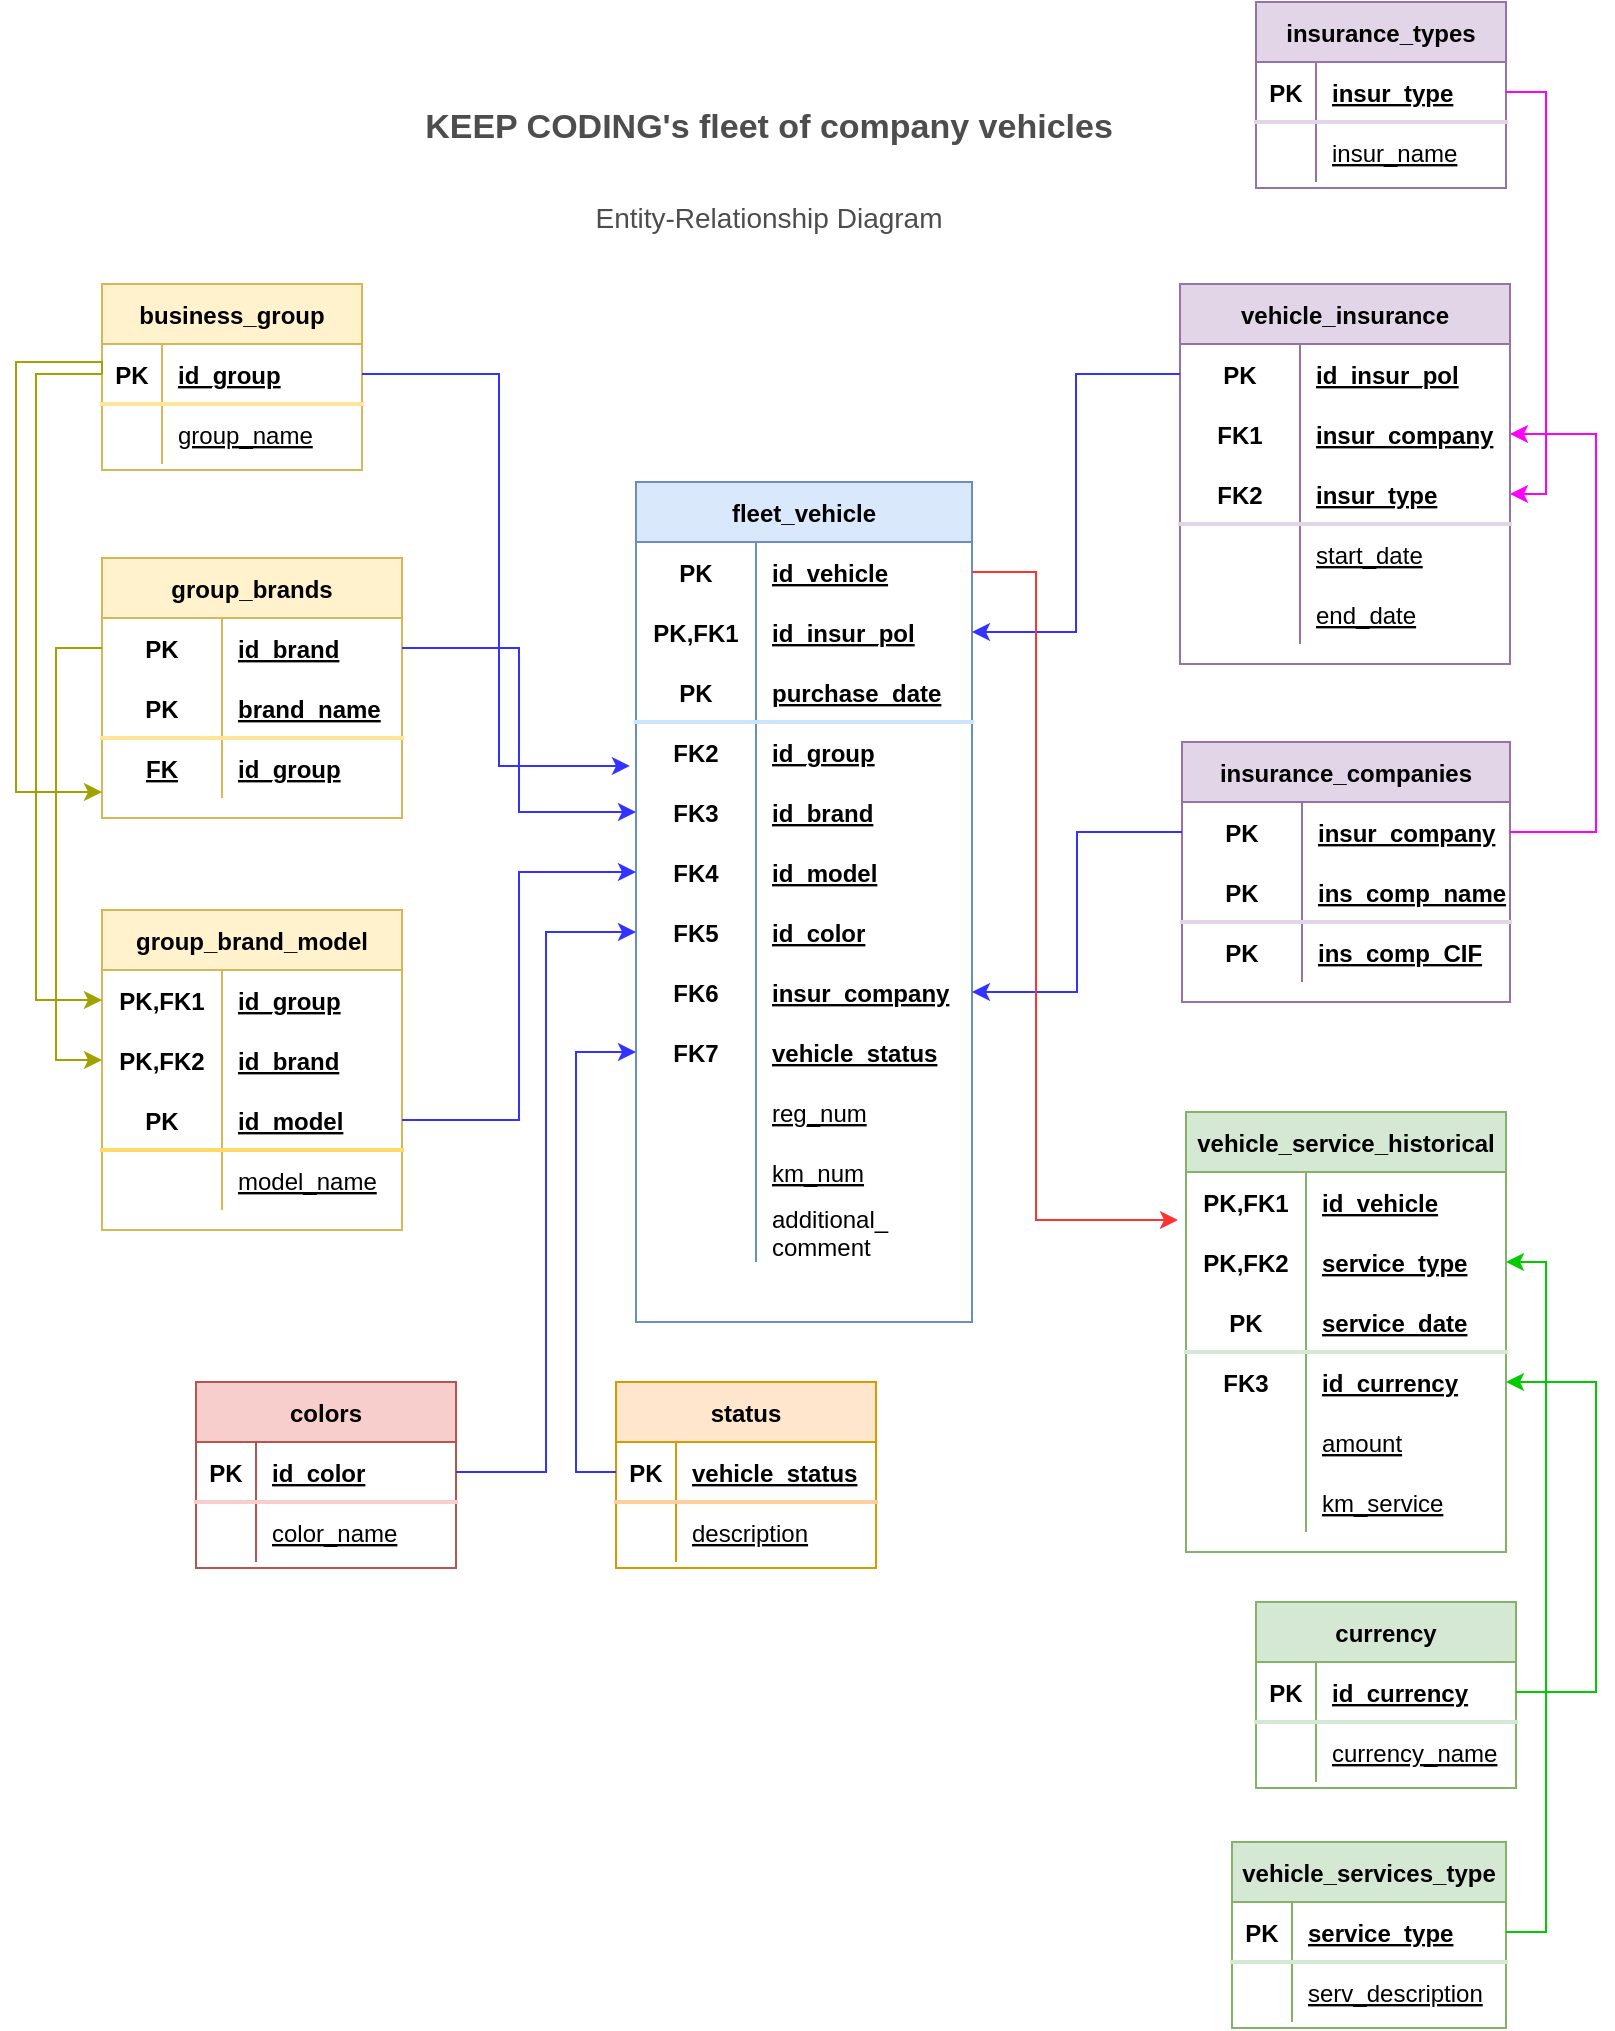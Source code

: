<mxfile version="20.6.0" type="device"><diagram id="jaSYuiloTsvX1TsUEjea" name="Página-1"><mxGraphModel dx="1896" dy="929" grid="0" gridSize="10" guides="1" tooltips="1" connect="1" arrows="1" fold="1" page="1" pageScale="1" pageWidth="827" pageHeight="1169" math="0" shadow="0"><root><mxCell id="0"/><mxCell id="1" parent="0"/><mxCell id="FG4Ivmn_WMqizh6lYY7L-39" value="fleet_vehicle" style="shape=table;startSize=30;container=1;collapsible=1;childLayout=tableLayout;fixedRows=1;rowLines=0;fontStyle=1;align=center;resizeLast=1;rounded=0;fillColor=#dae8fc;strokeColor=#6c8ebf;" vertex="1" parent="1"><mxGeometry x="320" y="270" width="168" height="420" as="geometry"><mxRectangle x="330" y="190" width="70" height="30" as="alternateBounds"/></mxGeometry></mxCell><mxCell id="FG4Ivmn_WMqizh6lYY7L-40" value="" style="shape=tableRow;horizontal=0;startSize=0;swimlaneHead=0;swimlaneBody=0;fillColor=none;collapsible=0;dropTarget=0;points=[[0,0.5],[1,0.5]];portConstraint=eastwest;top=0;left=0;right=0;bottom=0;rounded=0;" vertex="1" parent="FG4Ivmn_WMqizh6lYY7L-39"><mxGeometry y="30" width="168" height="30" as="geometry"/></mxCell><mxCell id="FG4Ivmn_WMqizh6lYY7L-41" value="PK" style="shape=partialRectangle;connectable=0;fillColor=none;top=0;left=0;bottom=0;right=0;fontStyle=1;overflow=hidden;rounded=0;" vertex="1" parent="FG4Ivmn_WMqizh6lYY7L-40"><mxGeometry width="60" height="30" as="geometry"><mxRectangle width="60" height="30" as="alternateBounds"/></mxGeometry></mxCell><mxCell id="FG4Ivmn_WMqizh6lYY7L-42" value="id_vehicle" style="shape=partialRectangle;connectable=0;fillColor=none;top=0;left=0;bottom=0;right=0;align=left;spacingLeft=6;fontStyle=5;overflow=hidden;rounded=0;" vertex="1" parent="FG4Ivmn_WMqizh6lYY7L-40"><mxGeometry x="60" width="108" height="30" as="geometry"><mxRectangle width="108" height="30" as="alternateBounds"/></mxGeometry></mxCell><mxCell id="FG4Ivmn_WMqizh6lYY7L-58" value="" style="shape=tableRow;horizontal=0;startSize=0;swimlaneHead=0;swimlaneBody=0;fillColor=none;collapsible=0;dropTarget=0;points=[[0,0.5],[1,0.5]];portConstraint=eastwest;top=0;left=0;right=0;bottom=0;rounded=0;" vertex="1" parent="FG4Ivmn_WMqizh6lYY7L-39"><mxGeometry y="60" width="168" height="30" as="geometry"/></mxCell><mxCell id="FG4Ivmn_WMqizh6lYY7L-59" value="PK,FK1" style="shape=partialRectangle;connectable=0;fillColor=none;top=0;left=0;bottom=0;right=0;fontStyle=1;overflow=hidden;rounded=0;" vertex="1" parent="FG4Ivmn_WMqizh6lYY7L-58"><mxGeometry width="60" height="30" as="geometry"><mxRectangle width="60" height="30" as="alternateBounds"/></mxGeometry></mxCell><mxCell id="FG4Ivmn_WMqizh6lYY7L-60" value="id_insur_pol" style="shape=partialRectangle;connectable=0;fillColor=none;top=0;left=0;bottom=0;right=0;align=left;spacingLeft=6;fontStyle=5;overflow=hidden;rounded=0;" vertex="1" parent="FG4Ivmn_WMqizh6lYY7L-58"><mxGeometry x="60" width="108" height="30" as="geometry"><mxRectangle width="108" height="30" as="alternateBounds"/></mxGeometry></mxCell><mxCell id="FG4Ivmn_WMqizh6lYY7L-43" value="" style="shape=tableRow;horizontal=0;startSize=0;swimlaneHead=0;swimlaneBody=0;fillColor=none;collapsible=0;dropTarget=0;points=[[0,0.5],[1,0.5]];portConstraint=eastwest;top=0;left=0;right=0;bottom=1;rounded=0;strokeColor=#CCE5FF;strokeWidth=2;" vertex="1" parent="FG4Ivmn_WMqizh6lYY7L-39"><mxGeometry y="90" width="168" height="30" as="geometry"/></mxCell><mxCell id="FG4Ivmn_WMqizh6lYY7L-44" value="PK" style="shape=partialRectangle;connectable=0;fillColor=none;top=0;left=0;bottom=0;right=0;fontStyle=1;overflow=hidden;rounded=0;" vertex="1" parent="FG4Ivmn_WMqizh6lYY7L-43"><mxGeometry width="60" height="30" as="geometry"><mxRectangle width="60" height="30" as="alternateBounds"/></mxGeometry></mxCell><mxCell id="FG4Ivmn_WMqizh6lYY7L-45" value="purchase_date" style="shape=partialRectangle;connectable=0;fillColor=none;top=0;left=0;bottom=0;right=0;align=left;spacingLeft=6;fontStyle=5;overflow=hidden;rounded=0;" vertex="1" parent="FG4Ivmn_WMqizh6lYY7L-43"><mxGeometry x="60" width="108" height="30" as="geometry"><mxRectangle width="108" height="30" as="alternateBounds"/></mxGeometry></mxCell><mxCell id="FG4Ivmn_WMqizh6lYY7L-46" value="" style="shape=tableRow;horizontal=0;startSize=0;swimlaneHead=0;swimlaneBody=0;fillColor=none;collapsible=0;dropTarget=0;points=[[0,0.5],[1,0.5]];portConstraint=eastwest;top=0;left=0;right=0;bottom=0;rounded=0;strokeColor=#CCE5FF;strokeWidth=2;" vertex="1" parent="FG4Ivmn_WMqizh6lYY7L-39"><mxGeometry y="120" width="168" height="30" as="geometry"/></mxCell><mxCell id="FG4Ivmn_WMqizh6lYY7L-47" value="FK2" style="shape=partialRectangle;connectable=0;fillColor=none;top=0;left=0;bottom=0;right=0;editable=1;overflow=hidden;fontStyle=1;rounded=0;" vertex="1" parent="FG4Ivmn_WMqizh6lYY7L-46"><mxGeometry width="60" height="30" as="geometry"><mxRectangle width="60" height="30" as="alternateBounds"/></mxGeometry></mxCell><mxCell id="FG4Ivmn_WMqizh6lYY7L-48" value="id_group" style="shape=partialRectangle;connectable=0;fillColor=none;top=0;left=0;bottom=0;right=0;align=left;spacingLeft=6;overflow=hidden;fontStyle=5;rounded=0;" vertex="1" parent="FG4Ivmn_WMqizh6lYY7L-46"><mxGeometry x="60" width="108" height="30" as="geometry"><mxRectangle width="108" height="30" as="alternateBounds"/></mxGeometry></mxCell><mxCell id="FG4Ivmn_WMqizh6lYY7L-80" value="" style="shape=tableRow;horizontal=0;startSize=0;swimlaneHead=0;swimlaneBody=0;fillColor=none;collapsible=0;dropTarget=0;points=[[0,0.5],[1,0.5]];portConstraint=eastwest;top=0;left=0;right=0;bottom=0;rounded=0;" vertex="1" parent="FG4Ivmn_WMqizh6lYY7L-39"><mxGeometry y="150" width="168" height="30" as="geometry"/></mxCell><mxCell id="FG4Ivmn_WMqizh6lYY7L-81" value="FK3" style="shape=partialRectangle;connectable=0;fillColor=none;top=0;left=0;bottom=0;right=0;editable=1;overflow=hidden;fontStyle=1;rounded=0;" vertex="1" parent="FG4Ivmn_WMqizh6lYY7L-80"><mxGeometry width="60" height="30" as="geometry"><mxRectangle width="60" height="30" as="alternateBounds"/></mxGeometry></mxCell><mxCell id="FG4Ivmn_WMqizh6lYY7L-82" value="id_brand" style="shape=partialRectangle;connectable=0;fillColor=none;top=0;left=0;bottom=0;right=0;align=left;spacingLeft=6;overflow=hidden;fontStyle=5;rounded=0;" vertex="1" parent="FG4Ivmn_WMqizh6lYY7L-80"><mxGeometry x="60" width="108" height="30" as="geometry"><mxRectangle width="108" height="30" as="alternateBounds"/></mxGeometry></mxCell><mxCell id="FG4Ivmn_WMqizh6lYY7L-83" value="" style="shape=tableRow;horizontal=0;startSize=0;swimlaneHead=0;swimlaneBody=0;fillColor=none;collapsible=0;dropTarget=0;points=[[0,0.5],[1,0.5]];portConstraint=eastwest;top=0;left=0;right=0;bottom=0;rounded=0;" vertex="1" parent="FG4Ivmn_WMqizh6lYY7L-39"><mxGeometry y="180" width="168" height="30" as="geometry"/></mxCell><mxCell id="FG4Ivmn_WMqizh6lYY7L-84" value="FK4" style="shape=partialRectangle;connectable=0;fillColor=none;top=0;left=0;bottom=0;right=0;editable=1;overflow=hidden;fontStyle=1;rounded=0;" vertex="1" parent="FG4Ivmn_WMqizh6lYY7L-83"><mxGeometry width="60" height="30" as="geometry"><mxRectangle width="60" height="30" as="alternateBounds"/></mxGeometry></mxCell><mxCell id="FG4Ivmn_WMqizh6lYY7L-85" value="id_model" style="shape=partialRectangle;connectable=0;fillColor=none;top=0;left=0;bottom=0;right=0;align=left;spacingLeft=6;overflow=hidden;fontStyle=5;rounded=0;" vertex="1" parent="FG4Ivmn_WMqizh6lYY7L-83"><mxGeometry x="60" width="108" height="30" as="geometry"><mxRectangle width="108" height="30" as="alternateBounds"/></mxGeometry></mxCell><mxCell id="FG4Ivmn_WMqizh6lYY7L-86" value="" style="shape=tableRow;horizontal=0;startSize=0;swimlaneHead=0;swimlaneBody=0;fillColor=none;collapsible=0;dropTarget=0;points=[[0,0.5],[1,0.5]];portConstraint=eastwest;top=0;left=0;right=0;bottom=0;rounded=0;" vertex="1" parent="FG4Ivmn_WMqizh6lYY7L-39"><mxGeometry y="210" width="168" height="30" as="geometry"/></mxCell><mxCell id="FG4Ivmn_WMqizh6lYY7L-87" value="FK5" style="shape=partialRectangle;connectable=0;fillColor=none;top=0;left=0;bottom=0;right=0;editable=1;overflow=hidden;fontStyle=1;rounded=0;" vertex="1" parent="FG4Ivmn_WMqizh6lYY7L-86"><mxGeometry width="60" height="30" as="geometry"><mxRectangle width="60" height="30" as="alternateBounds"/></mxGeometry></mxCell><mxCell id="FG4Ivmn_WMqizh6lYY7L-88" value="id_color" style="shape=partialRectangle;connectable=0;fillColor=none;top=0;left=0;bottom=0;right=0;align=left;spacingLeft=6;overflow=hidden;fontStyle=5;rounded=0;" vertex="1" parent="FG4Ivmn_WMqizh6lYY7L-86"><mxGeometry x="60" width="108" height="30" as="geometry"><mxRectangle width="108" height="30" as="alternateBounds"/></mxGeometry></mxCell><mxCell id="FG4Ivmn_WMqizh6lYY7L-89" value="" style="shape=tableRow;horizontal=0;startSize=0;swimlaneHead=0;swimlaneBody=0;fillColor=none;collapsible=0;dropTarget=0;points=[[0,0.5],[1,0.5]];portConstraint=eastwest;top=0;left=0;right=0;bottom=0;rounded=0;" vertex="1" parent="FG4Ivmn_WMqizh6lYY7L-39"><mxGeometry y="240" width="168" height="30" as="geometry"/></mxCell><mxCell id="FG4Ivmn_WMqizh6lYY7L-90" value="FK6" style="shape=partialRectangle;connectable=0;fillColor=none;top=0;left=0;bottom=0;right=0;editable=1;overflow=hidden;fontStyle=1;rounded=0;" vertex="1" parent="FG4Ivmn_WMqizh6lYY7L-89"><mxGeometry width="60" height="30" as="geometry"><mxRectangle width="60" height="30" as="alternateBounds"/></mxGeometry></mxCell><mxCell id="FG4Ivmn_WMqizh6lYY7L-91" value="insur_company" style="shape=partialRectangle;connectable=0;fillColor=none;top=0;left=0;bottom=0;right=0;align=left;spacingLeft=6;overflow=hidden;fontStyle=5;rounded=0;" vertex="1" parent="FG4Ivmn_WMqizh6lYY7L-89"><mxGeometry x="60" width="108" height="30" as="geometry"><mxRectangle width="108" height="30" as="alternateBounds"/></mxGeometry></mxCell><mxCell id="FG4Ivmn_WMqizh6lYY7L-98" value="" style="shape=tableRow;horizontal=0;startSize=0;swimlaneHead=0;swimlaneBody=0;fillColor=none;collapsible=0;dropTarget=0;points=[[0,0.5],[1,0.5]];portConstraint=eastwest;top=0;left=0;right=0;bottom=0;rounded=0;" vertex="1" parent="FG4Ivmn_WMqizh6lYY7L-39"><mxGeometry y="270" width="168" height="30" as="geometry"/></mxCell><mxCell id="FG4Ivmn_WMqizh6lYY7L-99" value="FK7" style="shape=partialRectangle;connectable=0;fillColor=none;top=0;left=0;bottom=0;right=0;editable=1;overflow=hidden;fontStyle=1;rounded=0;" vertex="1" parent="FG4Ivmn_WMqizh6lYY7L-98"><mxGeometry width="60" height="30" as="geometry"><mxRectangle width="60" height="30" as="alternateBounds"/></mxGeometry></mxCell><mxCell id="FG4Ivmn_WMqizh6lYY7L-100" value="vehicle_status" style="shape=partialRectangle;connectable=0;fillColor=none;top=0;left=0;bottom=0;right=0;align=left;spacingLeft=6;overflow=hidden;fontStyle=5;rounded=0;" vertex="1" parent="FG4Ivmn_WMqizh6lYY7L-98"><mxGeometry x="60" width="108" height="30" as="geometry"><mxRectangle width="108" height="30" as="alternateBounds"/></mxGeometry></mxCell><mxCell id="FG4Ivmn_WMqizh6lYY7L-92" value="" style="shape=tableRow;horizontal=0;startSize=0;swimlaneHead=0;swimlaneBody=0;fillColor=none;collapsible=0;dropTarget=0;points=[[0,0.5],[1,0.5]];portConstraint=eastwest;top=0;left=0;right=0;bottom=0;rounded=0;" vertex="1" parent="FG4Ivmn_WMqizh6lYY7L-39"><mxGeometry y="300" width="168" height="30" as="geometry"/></mxCell><mxCell id="FG4Ivmn_WMqizh6lYY7L-93" value="" style="shape=partialRectangle;connectable=0;fillColor=none;top=0;left=0;bottom=0;right=0;editable=1;overflow=hidden;fontStyle=1;rounded=0;" vertex="1" parent="FG4Ivmn_WMqizh6lYY7L-92"><mxGeometry width="60" height="30" as="geometry"><mxRectangle width="60" height="30" as="alternateBounds"/></mxGeometry></mxCell><mxCell id="FG4Ivmn_WMqizh6lYY7L-94" value="reg_num" style="shape=partialRectangle;connectable=0;fillColor=none;top=0;left=0;bottom=0;right=0;align=left;spacingLeft=6;overflow=hidden;fontStyle=4;rounded=0;" vertex="1" parent="FG4Ivmn_WMqizh6lYY7L-92"><mxGeometry x="60" width="108" height="30" as="geometry"><mxRectangle width="108" height="30" as="alternateBounds"/></mxGeometry></mxCell><mxCell id="FG4Ivmn_WMqizh6lYY7L-95" value="" style="shape=tableRow;horizontal=0;startSize=0;swimlaneHead=0;swimlaneBody=0;fillColor=none;collapsible=0;dropTarget=0;points=[[0,0.5],[1,0.5]];portConstraint=eastwest;top=0;left=0;right=0;bottom=0;rounded=0;" vertex="1" parent="FG4Ivmn_WMqizh6lYY7L-39"><mxGeometry y="330" width="168" height="30" as="geometry"/></mxCell><mxCell id="FG4Ivmn_WMqizh6lYY7L-96" value="" style="shape=partialRectangle;connectable=0;fillColor=none;top=0;left=0;bottom=0;right=0;editable=1;overflow=hidden;fontStyle=1;rounded=0;" vertex="1" parent="FG4Ivmn_WMqizh6lYY7L-95"><mxGeometry width="60" height="30" as="geometry"><mxRectangle width="60" height="30" as="alternateBounds"/></mxGeometry></mxCell><mxCell id="FG4Ivmn_WMqizh6lYY7L-97" value="km_num" style="shape=partialRectangle;connectable=0;fillColor=none;top=0;left=0;bottom=0;right=0;align=left;spacingLeft=6;overflow=hidden;fontStyle=4;rounded=0;" vertex="1" parent="FG4Ivmn_WMqizh6lYY7L-95"><mxGeometry x="60" width="108" height="30" as="geometry"><mxRectangle width="108" height="30" as="alternateBounds"/></mxGeometry></mxCell><mxCell id="FG4Ivmn_WMqizh6lYY7L-104" value="" style="shape=tableRow;horizontal=0;startSize=0;swimlaneHead=0;swimlaneBody=0;fillColor=none;collapsible=0;dropTarget=0;points=[[0,0.5],[1,0.5]];portConstraint=eastwest;top=0;left=0;right=0;bottom=0;rounded=0;" vertex="1" parent="FG4Ivmn_WMqizh6lYY7L-39"><mxGeometry y="360" width="168" height="30" as="geometry"/></mxCell><mxCell id="FG4Ivmn_WMqizh6lYY7L-105" value="" style="shape=partialRectangle;connectable=0;fillColor=none;top=0;left=0;bottom=0;right=0;editable=1;overflow=hidden;fontStyle=1;rounded=0;" vertex="1" parent="FG4Ivmn_WMqizh6lYY7L-104"><mxGeometry width="60" height="30" as="geometry"><mxRectangle width="60" height="30" as="alternateBounds"/></mxGeometry></mxCell><mxCell id="FG4Ivmn_WMqizh6lYY7L-106" value="additional_&#10;comment" style="shape=partialRectangle;connectable=0;fillColor=none;top=0;left=0;bottom=0;right=0;align=left;spacingLeft=6;overflow=hidden;fontStyle=0;rounded=0;" vertex="1" parent="FG4Ivmn_WMqizh6lYY7L-104"><mxGeometry x="60" width="108" height="30" as="geometry"><mxRectangle width="108" height="30" as="alternateBounds"/></mxGeometry></mxCell><mxCell id="FG4Ivmn_WMqizh6lYY7L-74" value="" style="shape=tableRow;horizontal=0;startSize=0;swimlaneHead=0;swimlaneBody=0;fillColor=none;collapsible=0;dropTarget=0;points=[[0,0.5],[1,0.5]];portConstraint=eastwest;top=0;left=0;right=0;bottom=0;rounded=0;" vertex="1" parent="1"><mxGeometry x="270" y="340" width="180" height="30" as="geometry"/></mxCell><mxCell id="FG4Ivmn_WMqizh6lYY7L-77" value="" style="shape=tableRow;horizontal=0;startSize=0;swimlaneHead=0;swimlaneBody=0;fillColor=none;collapsible=0;dropTarget=0;points=[[0,0.5],[1,0.5]];portConstraint=eastwest;top=0;left=0;right=0;bottom=0;rounded=0;" vertex="1" parent="1"><mxGeometry x="270" y="347" width="180" height="30" as="geometry"/></mxCell><mxCell id="FG4Ivmn_WMqizh6lYY7L-107" value="business_group" style="shape=table;startSize=30;container=1;collapsible=1;childLayout=tableLayout;fixedRows=1;rowLines=0;fontStyle=1;align=center;resizeLast=1;rounded=0;strokeColor=#d6b656;fillColor=#fff2cc;" vertex="1" parent="1"><mxGeometry x="53" y="171" width="130" height="93" as="geometry"/></mxCell><mxCell id="FG4Ivmn_WMqizh6lYY7L-108" value="" style="shape=tableRow;horizontal=0;startSize=0;swimlaneHead=0;swimlaneBody=0;fillColor=none;collapsible=0;dropTarget=0;points=[[0,0.5],[1,0.5]];portConstraint=eastwest;top=0;left=0;right=0;bottom=1;rounded=0;strokeColor=#FFE599;strokeWidth=2;" vertex="1" parent="FG4Ivmn_WMqizh6lYY7L-107"><mxGeometry y="30" width="130" height="30" as="geometry"/></mxCell><mxCell id="FG4Ivmn_WMqizh6lYY7L-109" value="PK" style="shape=partialRectangle;connectable=0;fillColor=none;top=0;left=0;bottom=0;right=0;fontStyle=1;overflow=hidden;rounded=0;" vertex="1" parent="FG4Ivmn_WMqizh6lYY7L-108"><mxGeometry width="30" height="30" as="geometry"><mxRectangle width="30" height="30" as="alternateBounds"/></mxGeometry></mxCell><mxCell id="FG4Ivmn_WMqizh6lYY7L-110" value="id_group" style="shape=partialRectangle;connectable=0;fillColor=none;top=0;left=0;bottom=0;right=0;align=left;spacingLeft=6;fontStyle=5;overflow=hidden;rounded=0;" vertex="1" parent="FG4Ivmn_WMqizh6lYY7L-108"><mxGeometry x="30" width="100" height="30" as="geometry"><mxRectangle width="100" height="30" as="alternateBounds"/></mxGeometry></mxCell><mxCell id="FG4Ivmn_WMqizh6lYY7L-111" value="" style="shape=tableRow;horizontal=0;startSize=0;swimlaneHead=0;swimlaneBody=0;fillColor=none;collapsible=0;dropTarget=0;points=[[0,0.5],[1,0.5]];portConstraint=eastwest;top=0;left=0;right=0;bottom=0;rounded=0;strokeColor=#FFE599;strokeWidth=2;" vertex="1" parent="FG4Ivmn_WMqizh6lYY7L-107"><mxGeometry y="60" width="130" height="30" as="geometry"/></mxCell><mxCell id="FG4Ivmn_WMqizh6lYY7L-112" value="" style="shape=partialRectangle;connectable=0;fillColor=none;top=0;left=0;bottom=0;right=0;editable=1;overflow=hidden;rounded=0;" vertex="1" parent="FG4Ivmn_WMqizh6lYY7L-111"><mxGeometry width="30" height="30" as="geometry"><mxRectangle width="30" height="30" as="alternateBounds"/></mxGeometry></mxCell><mxCell id="FG4Ivmn_WMqizh6lYY7L-113" value="group_name" style="shape=partialRectangle;connectable=0;fillColor=none;top=0;left=0;bottom=0;right=0;align=left;spacingLeft=6;overflow=hidden;fontStyle=4;rounded=0;" vertex="1" parent="FG4Ivmn_WMqizh6lYY7L-111"><mxGeometry x="30" width="100" height="30" as="geometry"><mxRectangle width="100" height="30" as="alternateBounds"/></mxGeometry></mxCell><mxCell id="FG4Ivmn_WMqizh6lYY7L-120" value="group_brands" style="shape=table;startSize=30;container=1;collapsible=1;childLayout=tableLayout;fixedRows=1;rowLines=0;fontStyle=1;align=center;resizeLast=1;rounded=0;fillColor=#fff2cc;strokeColor=#d6b656;" vertex="1" parent="1"><mxGeometry x="53" y="308" width="150" height="130" as="geometry"/></mxCell><mxCell id="FG4Ivmn_WMqizh6lYY7L-121" value="" style="shape=tableRow;horizontal=0;startSize=0;swimlaneHead=0;swimlaneBody=0;fillColor=none;collapsible=0;dropTarget=0;points=[[0,0.5],[1,0.5]];portConstraint=eastwest;top=0;left=0;right=0;bottom=0;rounded=0;" vertex="1" parent="FG4Ivmn_WMqizh6lYY7L-120"><mxGeometry y="30" width="150" height="30" as="geometry"/></mxCell><mxCell id="FG4Ivmn_WMqizh6lYY7L-122" value="PK" style="shape=partialRectangle;connectable=0;fillColor=none;top=0;left=0;bottom=0;right=0;fontStyle=1;overflow=hidden;rounded=0;" vertex="1" parent="FG4Ivmn_WMqizh6lYY7L-121"><mxGeometry width="60" height="30" as="geometry"><mxRectangle width="60" height="30" as="alternateBounds"/></mxGeometry></mxCell><mxCell id="FG4Ivmn_WMqizh6lYY7L-123" value="id_brand" style="shape=partialRectangle;connectable=0;fillColor=none;top=0;left=0;bottom=0;right=0;align=left;spacingLeft=6;fontStyle=5;overflow=hidden;rounded=0;" vertex="1" parent="FG4Ivmn_WMqizh6lYY7L-121"><mxGeometry x="60" width="90" height="30" as="geometry"><mxRectangle width="90" height="30" as="alternateBounds"/></mxGeometry></mxCell><mxCell id="FG4Ivmn_WMqizh6lYY7L-124" value="" style="shape=tableRow;horizontal=0;startSize=0;swimlaneHead=0;swimlaneBody=0;fillColor=none;collapsible=0;dropTarget=0;points=[[0,0.5],[1,0.5]];portConstraint=eastwest;top=0;left=0;right=0;bottom=1;rounded=0;strokeColor=#FFE599;strokeWidth=2;" vertex="1" parent="FG4Ivmn_WMqizh6lYY7L-120"><mxGeometry y="60" width="150" height="30" as="geometry"/></mxCell><mxCell id="FG4Ivmn_WMqizh6lYY7L-125" value="PK" style="shape=partialRectangle;connectable=0;fillColor=none;top=0;left=0;bottom=0;right=0;fontStyle=1;overflow=hidden;rounded=0;" vertex="1" parent="FG4Ivmn_WMqizh6lYY7L-124"><mxGeometry width="60" height="30" as="geometry"><mxRectangle width="60" height="30" as="alternateBounds"/></mxGeometry></mxCell><mxCell id="FG4Ivmn_WMqizh6lYY7L-126" value="brand_name" style="shape=partialRectangle;connectable=0;fillColor=none;top=0;left=0;bottom=0;right=0;align=left;spacingLeft=6;fontStyle=5;overflow=hidden;rounded=0;" vertex="1" parent="FG4Ivmn_WMqizh6lYY7L-124"><mxGeometry x="60" width="90" height="30" as="geometry"><mxRectangle width="90" height="30" as="alternateBounds"/></mxGeometry></mxCell><mxCell id="FG4Ivmn_WMqizh6lYY7L-127" value="" style="shape=tableRow;horizontal=0;startSize=0;swimlaneHead=0;swimlaneBody=0;fillColor=none;collapsible=0;dropTarget=0;points=[[0,0.5],[1,0.5]];portConstraint=eastwest;top=0;left=0;right=0;bottom=0;rounded=0;strokeColor=#FFE599;strokeWidth=2;" vertex="1" parent="FG4Ivmn_WMqizh6lYY7L-120"><mxGeometry y="90" width="150" height="30" as="geometry"/></mxCell><mxCell id="FG4Ivmn_WMqizh6lYY7L-128" value="FK" style="shape=partialRectangle;connectable=0;fillColor=none;top=0;left=0;bottom=0;right=0;editable=1;overflow=hidden;fontStyle=5;rounded=0;" vertex="1" parent="FG4Ivmn_WMqizh6lYY7L-127"><mxGeometry width="60" height="30" as="geometry"><mxRectangle width="60" height="30" as="alternateBounds"/></mxGeometry></mxCell><mxCell id="FG4Ivmn_WMqizh6lYY7L-129" value="id_group" style="shape=partialRectangle;connectable=0;fillColor=none;top=0;left=0;bottom=0;right=0;align=left;spacingLeft=6;overflow=hidden;fontStyle=5;rounded=0;" vertex="1" parent="FG4Ivmn_WMqizh6lYY7L-127"><mxGeometry x="60" width="90" height="30" as="geometry"><mxRectangle width="90" height="30" as="alternateBounds"/></mxGeometry></mxCell><mxCell id="FG4Ivmn_WMqizh6lYY7L-133" value="group_brand_model" style="shape=table;startSize=30;container=1;collapsible=1;childLayout=tableLayout;fixedRows=1;rowLines=0;fontStyle=1;align=center;resizeLast=1;rounded=0;fillColor=#fff2cc;fontColor=default;strokeColor=#d6b656;" vertex="1" parent="1"><mxGeometry x="53" y="484" width="150" height="160" as="geometry"/></mxCell><mxCell id="FG4Ivmn_WMqizh6lYY7L-134" value="" style="shape=tableRow;horizontal=0;startSize=0;swimlaneHead=0;swimlaneBody=0;fillColor=none;collapsible=0;dropTarget=0;points=[[0,0.5],[1,0.5]];portConstraint=eastwest;top=0;left=0;right=0;bottom=0;rounded=0;" vertex="1" parent="FG4Ivmn_WMqizh6lYY7L-133"><mxGeometry y="30" width="150" height="30" as="geometry"/></mxCell><mxCell id="FG4Ivmn_WMqizh6lYY7L-135" value="PK,FK1" style="shape=partialRectangle;connectable=0;fillColor=none;top=0;left=0;bottom=0;right=0;fontStyle=1;overflow=hidden;rounded=0;" vertex="1" parent="FG4Ivmn_WMqizh6lYY7L-134"><mxGeometry width="60" height="30" as="geometry"><mxRectangle width="60" height="30" as="alternateBounds"/></mxGeometry></mxCell><mxCell id="FG4Ivmn_WMqizh6lYY7L-136" value="id_group" style="shape=partialRectangle;connectable=0;fillColor=none;top=0;left=0;bottom=0;right=0;align=left;spacingLeft=6;fontStyle=5;overflow=hidden;rounded=0;" vertex="1" parent="FG4Ivmn_WMqizh6lYY7L-134"><mxGeometry x="60" width="90" height="30" as="geometry"><mxRectangle width="90" height="30" as="alternateBounds"/></mxGeometry></mxCell><mxCell id="FG4Ivmn_WMqizh6lYY7L-146" value="" style="shape=tableRow;horizontal=0;startSize=0;swimlaneHead=0;swimlaneBody=0;fillColor=none;collapsible=0;dropTarget=0;points=[[0,0.5],[1,0.5]];portConstraint=eastwest;top=0;left=0;right=0;bottom=0;rounded=0;" vertex="1" parent="FG4Ivmn_WMqizh6lYY7L-133"><mxGeometry y="60" width="150" height="30" as="geometry"/></mxCell><mxCell id="FG4Ivmn_WMqizh6lYY7L-147" value="PK,FK2" style="shape=partialRectangle;connectable=0;fillColor=none;top=0;left=0;bottom=0;right=0;fontStyle=1;overflow=hidden;rounded=0;" vertex="1" parent="FG4Ivmn_WMqizh6lYY7L-146"><mxGeometry width="60" height="30" as="geometry"><mxRectangle width="60" height="30" as="alternateBounds"/></mxGeometry></mxCell><mxCell id="FG4Ivmn_WMqizh6lYY7L-148" value="id_brand" style="shape=partialRectangle;connectable=0;fillColor=none;top=0;left=0;bottom=0;right=0;align=left;spacingLeft=6;fontStyle=5;overflow=hidden;rounded=0;" vertex="1" parent="FG4Ivmn_WMqizh6lYY7L-146"><mxGeometry x="60" width="90" height="30" as="geometry"><mxRectangle width="90" height="30" as="alternateBounds"/></mxGeometry></mxCell><mxCell id="FG4Ivmn_WMqizh6lYY7L-137" value="" style="shape=tableRow;horizontal=0;startSize=0;swimlaneHead=0;swimlaneBody=0;fillColor=none;collapsible=0;dropTarget=0;points=[[0,0.5],[1,0.5]];portConstraint=eastwest;top=0;left=0;right=0;bottom=1;rounded=0;strokeColor=#FFD966;strokeWidth=2;" vertex="1" parent="FG4Ivmn_WMqizh6lYY7L-133"><mxGeometry y="90" width="150" height="30" as="geometry"/></mxCell><mxCell id="FG4Ivmn_WMqizh6lYY7L-138" value="PK" style="shape=partialRectangle;connectable=0;fillColor=none;top=0;left=0;bottom=0;right=0;fontStyle=1;overflow=hidden;rounded=0;" vertex="1" parent="FG4Ivmn_WMqizh6lYY7L-137"><mxGeometry width="60" height="30" as="geometry"><mxRectangle width="60" height="30" as="alternateBounds"/></mxGeometry></mxCell><mxCell id="FG4Ivmn_WMqizh6lYY7L-139" value="id_model" style="shape=partialRectangle;connectable=0;fillColor=none;top=0;left=0;bottom=0;right=0;align=left;spacingLeft=6;fontStyle=5;overflow=hidden;rounded=0;" vertex="1" parent="FG4Ivmn_WMqizh6lYY7L-137"><mxGeometry x="60" width="90" height="30" as="geometry"><mxRectangle width="90" height="30" as="alternateBounds"/></mxGeometry></mxCell><mxCell id="FG4Ivmn_WMqizh6lYY7L-140" value="" style="shape=tableRow;horizontal=0;startSize=0;swimlaneHead=0;swimlaneBody=0;fillColor=none;collapsible=0;dropTarget=0;points=[[0,0.5],[1,0.5]];portConstraint=eastwest;top=0;left=0;right=0;bottom=0;rounded=0;strokeColor=#FFD966;strokeWidth=2;" vertex="1" parent="FG4Ivmn_WMqizh6lYY7L-133"><mxGeometry y="120" width="150" height="30" as="geometry"/></mxCell><mxCell id="FG4Ivmn_WMqizh6lYY7L-141" value="" style="shape=partialRectangle;connectable=0;fillColor=none;top=0;left=0;bottom=0;right=0;editable=1;overflow=hidden;fontStyle=5;rounded=0;" vertex="1" parent="FG4Ivmn_WMqizh6lYY7L-140"><mxGeometry width="60" height="30" as="geometry"><mxRectangle width="60" height="30" as="alternateBounds"/></mxGeometry></mxCell><mxCell id="FG4Ivmn_WMqizh6lYY7L-142" value="model_name" style="shape=partialRectangle;connectable=0;fillColor=none;top=0;left=0;bottom=0;right=0;align=left;spacingLeft=6;overflow=hidden;fontStyle=4;rounded=0;" vertex="1" parent="FG4Ivmn_WMqizh6lYY7L-140"><mxGeometry x="60" width="90" height="30" as="geometry"><mxRectangle width="90" height="30" as="alternateBounds"/></mxGeometry></mxCell><mxCell id="FG4Ivmn_WMqizh6lYY7L-149" value="insurance_companies" style="shape=table;startSize=30;container=1;collapsible=1;childLayout=tableLayout;fixedRows=1;rowLines=0;fontStyle=1;align=center;resizeLast=1;rounded=0;fillColor=#e1d5e7;strokeColor=#9673a6;" vertex="1" parent="1"><mxGeometry x="593" y="400" width="164" height="130" as="geometry"/></mxCell><mxCell id="FG4Ivmn_WMqizh6lYY7L-150" value="" style="shape=tableRow;horizontal=0;startSize=0;swimlaneHead=0;swimlaneBody=0;fillColor=none;collapsible=0;dropTarget=0;points=[[0,0.5],[1,0.5]];portConstraint=eastwest;top=0;left=0;right=0;bottom=0;rounded=0;" vertex="1" parent="FG4Ivmn_WMqizh6lYY7L-149"><mxGeometry y="30" width="164" height="30" as="geometry"/></mxCell><mxCell id="FG4Ivmn_WMqizh6lYY7L-151" value="PK" style="shape=partialRectangle;connectable=0;fillColor=none;top=0;left=0;bottom=0;right=0;fontStyle=1;overflow=hidden;rounded=0;" vertex="1" parent="FG4Ivmn_WMqizh6lYY7L-150"><mxGeometry width="60" height="30" as="geometry"><mxRectangle width="60" height="30" as="alternateBounds"/></mxGeometry></mxCell><mxCell id="FG4Ivmn_WMqizh6lYY7L-152" value="insur_company" style="shape=partialRectangle;connectable=0;fillColor=none;top=0;left=0;bottom=0;right=0;align=left;spacingLeft=6;fontStyle=5;overflow=hidden;rounded=0;" vertex="1" parent="FG4Ivmn_WMqizh6lYY7L-150"><mxGeometry x="60" width="104" height="30" as="geometry"><mxRectangle width="104" height="30" as="alternateBounds"/></mxGeometry></mxCell><mxCell id="FG4Ivmn_WMqizh6lYY7L-153" value="" style="shape=tableRow;horizontal=0;startSize=0;swimlaneHead=0;swimlaneBody=0;fillColor=none;collapsible=0;dropTarget=0;points=[[0,0.5],[1,0.5]];portConstraint=eastwest;top=0;left=0;right=0;bottom=1;rounded=0;strokeColor=#E1D5E7;strokeWidth=2;" vertex="1" parent="FG4Ivmn_WMqizh6lYY7L-149"><mxGeometry y="60" width="164" height="30" as="geometry"/></mxCell><mxCell id="FG4Ivmn_WMqizh6lYY7L-154" value="PK" style="shape=partialRectangle;connectable=0;fillColor=none;top=0;left=0;bottom=0;right=0;fontStyle=1;overflow=hidden;rounded=0;" vertex="1" parent="FG4Ivmn_WMqizh6lYY7L-153"><mxGeometry width="60" height="30" as="geometry"><mxRectangle width="60" height="30" as="alternateBounds"/></mxGeometry></mxCell><mxCell id="FG4Ivmn_WMqizh6lYY7L-155" value="ins_comp_name" style="shape=partialRectangle;connectable=0;fillColor=none;top=0;left=0;bottom=0;right=0;align=left;spacingLeft=6;fontStyle=5;overflow=hidden;rounded=0;" vertex="1" parent="FG4Ivmn_WMqizh6lYY7L-153"><mxGeometry x="60" width="104" height="30" as="geometry"><mxRectangle width="104" height="30" as="alternateBounds"/></mxGeometry></mxCell><mxCell id="FG4Ivmn_WMqizh6lYY7L-156" value="" style="shape=tableRow;horizontal=0;startSize=0;swimlaneHead=0;swimlaneBody=0;fillColor=none;collapsible=0;dropTarget=0;points=[[0,0.5],[1,0.5]];portConstraint=eastwest;top=0;left=0;right=0;bottom=0;rounded=0;strokeColor=#E1D5E7;strokeWidth=2;" vertex="1" parent="FG4Ivmn_WMqizh6lYY7L-149"><mxGeometry y="90" width="164" height="30" as="geometry"/></mxCell><mxCell id="FG4Ivmn_WMqizh6lYY7L-157" value="PK" style="shape=partialRectangle;connectable=0;fillColor=none;top=0;left=0;bottom=0;right=0;editable=1;overflow=hidden;fontStyle=1;rounded=0;" vertex="1" parent="FG4Ivmn_WMqizh6lYY7L-156"><mxGeometry width="60" height="30" as="geometry"><mxRectangle width="60" height="30" as="alternateBounds"/></mxGeometry></mxCell><mxCell id="FG4Ivmn_WMqizh6lYY7L-158" value="ins_comp_CIF" style="shape=partialRectangle;connectable=0;fillColor=none;top=0;left=0;bottom=0;right=0;align=left;spacingLeft=6;overflow=hidden;fontStyle=5;rounded=0;" vertex="1" parent="FG4Ivmn_WMqizh6lYY7L-156"><mxGeometry x="60" width="104" height="30" as="geometry"><mxRectangle width="104" height="30" as="alternateBounds"/></mxGeometry></mxCell><mxCell id="FG4Ivmn_WMqizh6lYY7L-159" value="insurance_types" style="shape=table;startSize=30;container=1;collapsible=1;childLayout=tableLayout;fixedRows=1;rowLines=0;fontStyle=1;align=center;resizeLast=1;rounded=0;fillColor=#e1d5e7;strokeColor=#9673a6;strokeWidth=1;" vertex="1" parent="1"><mxGeometry x="630" y="30" width="125" height="93" as="geometry"/></mxCell><mxCell id="FG4Ivmn_WMqizh6lYY7L-160" value="" style="shape=tableRow;horizontal=0;startSize=0;swimlaneHead=0;swimlaneBody=0;fillColor=none;collapsible=0;dropTarget=0;points=[[0,0.5],[1,0.5]];portConstraint=eastwest;top=0;left=0;right=0;bottom=1;rounded=0;strokeColor=#E1D5E7;strokeWidth=2;" vertex="1" parent="FG4Ivmn_WMqizh6lYY7L-159"><mxGeometry y="30" width="125" height="30" as="geometry"/></mxCell><mxCell id="FG4Ivmn_WMqizh6lYY7L-161" value="PK" style="shape=partialRectangle;connectable=0;fillColor=none;top=0;left=0;bottom=0;right=0;fontStyle=1;overflow=hidden;rounded=0;" vertex="1" parent="FG4Ivmn_WMqizh6lYY7L-160"><mxGeometry width="30" height="30" as="geometry"><mxRectangle width="30" height="30" as="alternateBounds"/></mxGeometry></mxCell><mxCell id="FG4Ivmn_WMqizh6lYY7L-162" value="insur_type" style="shape=partialRectangle;connectable=0;fillColor=none;top=0;left=0;bottom=0;right=0;align=left;spacingLeft=6;fontStyle=5;overflow=hidden;rounded=0;" vertex="1" parent="FG4Ivmn_WMqizh6lYY7L-160"><mxGeometry x="30" width="95" height="30" as="geometry"><mxRectangle width="95" height="30" as="alternateBounds"/></mxGeometry></mxCell><mxCell id="FG4Ivmn_WMqizh6lYY7L-163" value="" style="shape=tableRow;horizontal=0;startSize=0;swimlaneHead=0;swimlaneBody=0;fillColor=none;collapsible=0;dropTarget=0;points=[[0,0.5],[1,0.5]];portConstraint=eastwest;top=0;left=0;right=0;bottom=0;rounded=0;strokeColor=#E1D5E7;strokeWidth=2;" vertex="1" parent="FG4Ivmn_WMqizh6lYY7L-159"><mxGeometry y="60" width="125" height="30" as="geometry"/></mxCell><mxCell id="FG4Ivmn_WMqizh6lYY7L-164" value="" style="shape=partialRectangle;connectable=0;fillColor=none;top=0;left=0;bottom=0;right=0;editable=1;overflow=hidden;rounded=0;" vertex="1" parent="FG4Ivmn_WMqizh6lYY7L-163"><mxGeometry width="30" height="30" as="geometry"><mxRectangle width="30" height="30" as="alternateBounds"/></mxGeometry></mxCell><mxCell id="FG4Ivmn_WMqizh6lYY7L-165" value="insur_name" style="shape=partialRectangle;connectable=0;fillColor=none;top=0;left=0;bottom=0;right=0;align=left;spacingLeft=6;overflow=hidden;fontStyle=4;rounded=0;" vertex="1" parent="FG4Ivmn_WMqizh6lYY7L-163"><mxGeometry x="30" width="95" height="30" as="geometry"><mxRectangle width="95" height="30" as="alternateBounds"/></mxGeometry></mxCell><mxCell id="FG4Ivmn_WMqizh6lYY7L-167" value="vehicle_insurance" style="shape=table;startSize=30;container=1;collapsible=1;childLayout=tableLayout;fixedRows=1;rowLines=0;fontStyle=1;align=center;resizeLast=1;rounded=0;fillColor=#e1d5e7;strokeColor=#9673a6;strokeWidth=1;" vertex="1" parent="1"><mxGeometry x="592" y="171" width="165" height="190" as="geometry"/></mxCell><mxCell id="FG4Ivmn_WMqizh6lYY7L-168" value="" style="shape=tableRow;horizontal=0;startSize=0;swimlaneHead=0;swimlaneBody=0;fillColor=none;collapsible=0;dropTarget=0;points=[[0,0.5],[1,0.5]];portConstraint=eastwest;top=0;left=0;right=0;bottom=0;rounded=0;" vertex="1" parent="FG4Ivmn_WMqizh6lYY7L-167"><mxGeometry y="30" width="165" height="30" as="geometry"/></mxCell><mxCell id="FG4Ivmn_WMqizh6lYY7L-169" value="PK" style="shape=partialRectangle;connectable=0;fillColor=none;top=0;left=0;bottom=0;right=0;fontStyle=1;overflow=hidden;rounded=0;" vertex="1" parent="FG4Ivmn_WMqizh6lYY7L-168"><mxGeometry width="60" height="30" as="geometry"><mxRectangle width="60" height="30" as="alternateBounds"/></mxGeometry></mxCell><mxCell id="FG4Ivmn_WMqizh6lYY7L-170" value="id_insur_pol" style="shape=partialRectangle;connectable=0;fillColor=none;top=0;left=0;bottom=0;right=0;align=left;spacingLeft=6;fontStyle=5;overflow=hidden;rounded=0;" vertex="1" parent="FG4Ivmn_WMqizh6lYY7L-168"><mxGeometry x="60" width="105" height="30" as="geometry"><mxRectangle width="105" height="30" as="alternateBounds"/></mxGeometry></mxCell><mxCell id="FG4Ivmn_WMqizh6lYY7L-171" value="" style="shape=tableRow;horizontal=0;startSize=0;swimlaneHead=0;swimlaneBody=0;fillColor=none;collapsible=0;dropTarget=0;points=[[0,0.5],[1,0.5]];portConstraint=eastwest;top=0;left=0;right=0;bottom=0;rounded=0;" vertex="1" parent="FG4Ivmn_WMqizh6lYY7L-167"><mxGeometry y="60" width="165" height="30" as="geometry"/></mxCell><mxCell id="FG4Ivmn_WMqizh6lYY7L-172" value="FK1" style="shape=partialRectangle;connectable=0;fillColor=none;top=0;left=0;bottom=0;right=0;fontStyle=1;overflow=hidden;rounded=0;" vertex="1" parent="FG4Ivmn_WMqizh6lYY7L-171"><mxGeometry width="60" height="30" as="geometry"><mxRectangle width="60" height="30" as="alternateBounds"/></mxGeometry></mxCell><mxCell id="FG4Ivmn_WMqizh6lYY7L-173" value="insur_company" style="shape=partialRectangle;connectable=0;fillColor=none;top=0;left=0;bottom=0;right=0;align=left;spacingLeft=6;fontStyle=5;overflow=hidden;rounded=0;" vertex="1" parent="FG4Ivmn_WMqizh6lYY7L-171"><mxGeometry x="60" width="105" height="30" as="geometry"><mxRectangle width="105" height="30" as="alternateBounds"/></mxGeometry></mxCell><mxCell id="FG4Ivmn_WMqizh6lYY7L-174" value="" style="shape=tableRow;horizontal=0;startSize=0;swimlaneHead=0;swimlaneBody=0;fillColor=none;collapsible=0;dropTarget=0;points=[[0,0.5],[1,0.5]];portConstraint=eastwest;top=0;left=0;right=0;bottom=1;rounded=0;strokeColor=#E1D5E7;strokeWidth=2;" vertex="1" parent="FG4Ivmn_WMqizh6lYY7L-167"><mxGeometry y="90" width="165" height="30" as="geometry"/></mxCell><mxCell id="FG4Ivmn_WMqizh6lYY7L-175" value="FK2" style="shape=partialRectangle;connectable=0;fillColor=none;top=0;left=0;bottom=0;right=0;fontStyle=1;overflow=hidden;rounded=0;" vertex="1" parent="FG4Ivmn_WMqizh6lYY7L-174"><mxGeometry width="60" height="30" as="geometry"><mxRectangle width="60" height="30" as="alternateBounds"/></mxGeometry></mxCell><mxCell id="FG4Ivmn_WMqizh6lYY7L-176" value="insur_type" style="shape=partialRectangle;connectable=0;fillColor=none;top=0;left=0;bottom=0;right=0;align=left;spacingLeft=6;fontStyle=5;overflow=hidden;rounded=0;" vertex="1" parent="FG4Ivmn_WMqizh6lYY7L-174"><mxGeometry x="60" width="105" height="30" as="geometry"><mxRectangle width="105" height="30" as="alternateBounds"/></mxGeometry></mxCell><mxCell id="FG4Ivmn_WMqizh6lYY7L-177" value="" style="shape=tableRow;horizontal=0;startSize=0;swimlaneHead=0;swimlaneBody=0;fillColor=none;collapsible=0;dropTarget=0;points=[[0,0.5],[1,0.5]];portConstraint=eastwest;top=0;left=0;right=0;bottom=0;rounded=0;strokeColor=#E1D5E7;strokeWidth=2;" vertex="1" parent="FG4Ivmn_WMqizh6lYY7L-167"><mxGeometry y="120" width="165" height="30" as="geometry"/></mxCell><mxCell id="FG4Ivmn_WMqizh6lYY7L-178" value="" style="shape=partialRectangle;connectable=0;fillColor=none;top=0;left=0;bottom=0;right=0;editable=1;overflow=hidden;fontStyle=5;rounded=0;" vertex="1" parent="FG4Ivmn_WMqizh6lYY7L-177"><mxGeometry width="60" height="30" as="geometry"><mxRectangle width="60" height="30" as="alternateBounds"/></mxGeometry></mxCell><mxCell id="FG4Ivmn_WMqizh6lYY7L-179" value="start_date" style="shape=partialRectangle;connectable=0;fillColor=none;top=0;left=0;bottom=0;right=0;align=left;spacingLeft=6;overflow=hidden;fontStyle=4;rounded=0;" vertex="1" parent="FG4Ivmn_WMqizh6lYY7L-177"><mxGeometry x="60" width="105" height="30" as="geometry"><mxRectangle width="105" height="30" as="alternateBounds"/></mxGeometry></mxCell><mxCell id="FG4Ivmn_WMqizh6lYY7L-180" value="" style="shape=tableRow;horizontal=0;startSize=0;swimlaneHead=0;swimlaneBody=0;fillColor=none;collapsible=0;dropTarget=0;points=[[0,0.5],[1,0.5]];portConstraint=eastwest;top=0;left=0;right=0;bottom=0;rounded=0;" vertex="1" parent="FG4Ivmn_WMqizh6lYY7L-167"><mxGeometry y="150" width="165" height="30" as="geometry"/></mxCell><mxCell id="FG4Ivmn_WMqizh6lYY7L-181" value="" style="shape=partialRectangle;connectable=0;fillColor=none;top=0;left=0;bottom=0;right=0;editable=1;overflow=hidden;fontStyle=5;rounded=0;" vertex="1" parent="FG4Ivmn_WMqizh6lYY7L-180"><mxGeometry width="60" height="30" as="geometry"><mxRectangle width="60" height="30" as="alternateBounds"/></mxGeometry></mxCell><mxCell id="FG4Ivmn_WMqizh6lYY7L-182" value="end_date" style="shape=partialRectangle;connectable=0;fillColor=none;top=0;left=0;bottom=0;right=0;align=left;spacingLeft=6;overflow=hidden;fontStyle=4;rounded=0;" vertex="1" parent="FG4Ivmn_WMqizh6lYY7L-180"><mxGeometry x="60" width="105" height="30" as="geometry"><mxRectangle width="105" height="30" as="alternateBounds"/></mxGeometry></mxCell><mxCell id="FG4Ivmn_WMqizh6lYY7L-183" value="colors" style="shape=table;startSize=30;container=1;collapsible=1;childLayout=tableLayout;fixedRows=1;rowLines=0;fontStyle=1;align=center;resizeLast=1;rounded=0;fillColor=#f8cecc;strokeColor=#b85450;" vertex="1" parent="1"><mxGeometry x="100" y="720" width="130" height="93" as="geometry"/></mxCell><mxCell id="FG4Ivmn_WMqizh6lYY7L-184" value="" style="shape=tableRow;horizontal=0;startSize=0;swimlaneHead=0;swimlaneBody=0;fillColor=none;collapsible=0;dropTarget=0;points=[[0,0.5],[1,0.5]];portConstraint=eastwest;top=0;left=0;right=0;bottom=1;rounded=0;strokeColor=#F8CECC;strokeWidth=2;" vertex="1" parent="FG4Ivmn_WMqizh6lYY7L-183"><mxGeometry y="30" width="130" height="30" as="geometry"/></mxCell><mxCell id="FG4Ivmn_WMqizh6lYY7L-185" value="PK" style="shape=partialRectangle;connectable=0;fillColor=none;top=0;left=0;bottom=0;right=0;fontStyle=1;overflow=hidden;rounded=0;" vertex="1" parent="FG4Ivmn_WMqizh6lYY7L-184"><mxGeometry width="30" height="30" as="geometry"><mxRectangle width="30" height="30" as="alternateBounds"/></mxGeometry></mxCell><mxCell id="FG4Ivmn_WMqizh6lYY7L-186" value="id_color" style="shape=partialRectangle;connectable=0;fillColor=none;top=0;left=0;bottom=0;right=0;align=left;spacingLeft=6;fontStyle=5;overflow=hidden;rounded=0;" vertex="1" parent="FG4Ivmn_WMqizh6lYY7L-184"><mxGeometry x="30" width="100" height="30" as="geometry"><mxRectangle width="100" height="30" as="alternateBounds"/></mxGeometry></mxCell><mxCell id="FG4Ivmn_WMqizh6lYY7L-187" value="" style="shape=tableRow;horizontal=0;startSize=0;swimlaneHead=0;swimlaneBody=0;fillColor=none;collapsible=0;dropTarget=0;points=[[0,0.5],[1,0.5]];portConstraint=eastwest;top=0;left=0;right=0;bottom=0;rounded=0;strokeColor=#F8CECC;strokeWidth=2;" vertex="1" parent="FG4Ivmn_WMqizh6lYY7L-183"><mxGeometry y="60" width="130" height="30" as="geometry"/></mxCell><mxCell id="FG4Ivmn_WMqizh6lYY7L-188" value="" style="shape=partialRectangle;connectable=0;fillColor=none;top=0;left=0;bottom=0;right=0;editable=1;overflow=hidden;rounded=0;" vertex="1" parent="FG4Ivmn_WMqizh6lYY7L-187"><mxGeometry width="30" height="30" as="geometry"><mxRectangle width="30" height="30" as="alternateBounds"/></mxGeometry></mxCell><mxCell id="FG4Ivmn_WMqizh6lYY7L-189" value="color_name" style="shape=partialRectangle;connectable=0;fillColor=none;top=0;left=0;bottom=0;right=0;align=left;spacingLeft=6;overflow=hidden;fontStyle=4;rounded=0;" vertex="1" parent="FG4Ivmn_WMqizh6lYY7L-187"><mxGeometry x="30" width="100" height="30" as="geometry"><mxRectangle width="100" height="30" as="alternateBounds"/></mxGeometry></mxCell><mxCell id="FG4Ivmn_WMqizh6lYY7L-190" value="status" style="shape=table;startSize=30;container=1;collapsible=1;childLayout=tableLayout;fixedRows=1;rowLines=0;fontStyle=1;align=center;resizeLast=1;rounded=0;fillColor=#ffe6cc;strokeColor=#d79b00;" vertex="1" parent="1"><mxGeometry x="310" y="720" width="130" height="93" as="geometry"/></mxCell><mxCell id="FG4Ivmn_WMqizh6lYY7L-191" value="" style="shape=tableRow;horizontal=0;startSize=0;swimlaneHead=0;swimlaneBody=0;fillColor=none;collapsible=0;dropTarget=0;points=[[0,0.5],[1,0.5]];portConstraint=eastwest;top=0;left=0;right=0;bottom=1;rounded=0;strokeColor=#FFCE9F;strokeWidth=2;" vertex="1" parent="FG4Ivmn_WMqizh6lYY7L-190"><mxGeometry y="30" width="130" height="30" as="geometry"/></mxCell><mxCell id="FG4Ivmn_WMqizh6lYY7L-192" value="PK" style="shape=partialRectangle;connectable=0;fillColor=none;top=0;left=0;bottom=0;right=0;fontStyle=1;overflow=hidden;rounded=0;" vertex="1" parent="FG4Ivmn_WMqizh6lYY7L-191"><mxGeometry width="30" height="30" as="geometry"><mxRectangle width="30" height="30" as="alternateBounds"/></mxGeometry></mxCell><mxCell id="FG4Ivmn_WMqizh6lYY7L-193" value="vehicle_status" style="shape=partialRectangle;connectable=0;fillColor=none;top=0;left=0;bottom=0;right=0;align=left;spacingLeft=6;fontStyle=5;overflow=hidden;rounded=0;" vertex="1" parent="FG4Ivmn_WMqizh6lYY7L-191"><mxGeometry x="30" width="100" height="30" as="geometry"><mxRectangle width="100" height="30" as="alternateBounds"/></mxGeometry></mxCell><mxCell id="FG4Ivmn_WMqizh6lYY7L-194" value="" style="shape=tableRow;horizontal=0;startSize=0;swimlaneHead=0;swimlaneBody=0;fillColor=none;collapsible=0;dropTarget=0;points=[[0,0.5],[1,0.5]];portConstraint=eastwest;top=0;left=0;right=0;bottom=0;rounded=0;strokeColor=#FFCE9F;strokeWidth=2;" vertex="1" parent="FG4Ivmn_WMqizh6lYY7L-190"><mxGeometry y="60" width="130" height="30" as="geometry"/></mxCell><mxCell id="FG4Ivmn_WMqizh6lYY7L-195" value="" style="shape=partialRectangle;connectable=0;fillColor=none;top=0;left=0;bottom=0;right=0;editable=1;overflow=hidden;rounded=0;fontStyle=1" vertex="1" parent="FG4Ivmn_WMqizh6lYY7L-194"><mxGeometry width="30" height="30" as="geometry"><mxRectangle width="30" height="30" as="alternateBounds"/></mxGeometry></mxCell><mxCell id="FG4Ivmn_WMqizh6lYY7L-196" value="description" style="shape=partialRectangle;connectable=0;fillColor=none;top=0;left=0;bottom=0;right=0;align=left;spacingLeft=6;overflow=hidden;fontStyle=4;rounded=0;" vertex="1" parent="FG4Ivmn_WMqizh6lYY7L-194"><mxGeometry x="30" width="100" height="30" as="geometry"><mxRectangle width="100" height="30" as="alternateBounds"/></mxGeometry></mxCell><mxCell id="FG4Ivmn_WMqizh6lYY7L-197" value="vehicle_services_type" style="shape=table;startSize=30;container=1;collapsible=1;childLayout=tableLayout;fixedRows=1;rowLines=0;fontStyle=1;align=center;resizeLast=1;rounded=0;fillColor=#d5e8d4;strokeColor=#82b366;" vertex="1" parent="1"><mxGeometry x="618" y="950" width="137" height="93" as="geometry"/></mxCell><mxCell id="FG4Ivmn_WMqizh6lYY7L-198" value="" style="shape=tableRow;horizontal=0;startSize=0;swimlaneHead=0;swimlaneBody=0;fillColor=none;collapsible=0;dropTarget=0;points=[[0,0.5],[1,0.5]];portConstraint=eastwest;top=0;left=0;right=0;bottom=1;rounded=0;strokeColor=#D5E8D4;strokeWidth=2;" vertex="1" parent="FG4Ivmn_WMqizh6lYY7L-197"><mxGeometry y="30" width="137" height="30" as="geometry"/></mxCell><mxCell id="FG4Ivmn_WMqizh6lYY7L-199" value="PK" style="shape=partialRectangle;connectable=0;fillColor=none;top=0;left=0;bottom=0;right=0;fontStyle=1;overflow=hidden;rounded=0;" vertex="1" parent="FG4Ivmn_WMqizh6lYY7L-198"><mxGeometry width="30" height="30" as="geometry"><mxRectangle width="30" height="30" as="alternateBounds"/></mxGeometry></mxCell><mxCell id="FG4Ivmn_WMqizh6lYY7L-200" value="service_type" style="shape=partialRectangle;connectable=0;fillColor=none;top=0;left=0;bottom=0;right=0;align=left;spacingLeft=6;fontStyle=5;overflow=hidden;rounded=0;" vertex="1" parent="FG4Ivmn_WMqizh6lYY7L-198"><mxGeometry x="30" width="107" height="30" as="geometry"><mxRectangle width="107" height="30" as="alternateBounds"/></mxGeometry></mxCell><mxCell id="FG4Ivmn_WMqizh6lYY7L-201" value="" style="shape=tableRow;horizontal=0;startSize=0;swimlaneHead=0;swimlaneBody=0;fillColor=none;collapsible=0;dropTarget=0;points=[[0,0.5],[1,0.5]];portConstraint=eastwest;top=0;left=0;right=0;bottom=0;rounded=0;strokeColor=#D5E8D4;strokeWidth=2;" vertex="1" parent="FG4Ivmn_WMqizh6lYY7L-197"><mxGeometry y="60" width="137" height="30" as="geometry"/></mxCell><mxCell id="FG4Ivmn_WMqizh6lYY7L-202" value="" style="shape=partialRectangle;connectable=0;fillColor=none;top=0;left=0;bottom=0;right=0;editable=1;overflow=hidden;rounded=0;" vertex="1" parent="FG4Ivmn_WMqizh6lYY7L-201"><mxGeometry width="30" height="30" as="geometry"><mxRectangle width="30" height="30" as="alternateBounds"/></mxGeometry></mxCell><mxCell id="FG4Ivmn_WMqizh6lYY7L-203" value="serv_description" style="shape=partialRectangle;connectable=0;fillColor=none;top=0;left=0;bottom=0;right=0;align=left;spacingLeft=6;overflow=hidden;fontStyle=4;rounded=0;" vertex="1" parent="FG4Ivmn_WMqizh6lYY7L-201"><mxGeometry x="30" width="107" height="30" as="geometry"><mxRectangle width="107" height="30" as="alternateBounds"/></mxGeometry></mxCell><mxCell id="FG4Ivmn_WMqizh6lYY7L-206" value="currency" style="shape=table;startSize=30;container=1;collapsible=1;childLayout=tableLayout;fixedRows=1;rowLines=0;fontStyle=1;align=center;resizeLast=1;rounded=0;fillColor=#d5e8d4;strokeColor=#82b366;" vertex="1" parent="1"><mxGeometry x="630" y="830" width="130" height="93" as="geometry"/></mxCell><mxCell id="FG4Ivmn_WMqizh6lYY7L-207" value="" style="shape=tableRow;horizontal=0;startSize=0;swimlaneHead=0;swimlaneBody=0;fillColor=none;collapsible=0;dropTarget=0;points=[[0,0.5],[1,0.5]];portConstraint=eastwest;top=0;left=0;right=0;bottom=1;rounded=0;strokeColor=#D5E8D4;strokeWidth=2;" vertex="1" parent="FG4Ivmn_WMqizh6lYY7L-206"><mxGeometry y="30" width="130" height="30" as="geometry"/></mxCell><mxCell id="FG4Ivmn_WMqizh6lYY7L-208" value="PK" style="shape=partialRectangle;connectable=0;fillColor=none;top=0;left=0;bottom=0;right=0;fontStyle=1;overflow=hidden;rounded=0;" vertex="1" parent="FG4Ivmn_WMqizh6lYY7L-207"><mxGeometry width="30" height="30" as="geometry"><mxRectangle width="30" height="30" as="alternateBounds"/></mxGeometry></mxCell><mxCell id="FG4Ivmn_WMqizh6lYY7L-209" value="id_currency" style="shape=partialRectangle;connectable=0;fillColor=none;top=0;left=0;bottom=0;right=0;align=left;spacingLeft=6;fontStyle=5;overflow=hidden;rounded=0;" vertex="1" parent="FG4Ivmn_WMqizh6lYY7L-207"><mxGeometry x="30" width="100" height="30" as="geometry"><mxRectangle width="100" height="30" as="alternateBounds"/></mxGeometry></mxCell><mxCell id="FG4Ivmn_WMqizh6lYY7L-210" value="" style="shape=tableRow;horizontal=0;startSize=0;swimlaneHead=0;swimlaneBody=0;fillColor=none;collapsible=0;dropTarget=0;points=[[0,0.5],[1,0.5]];portConstraint=eastwest;top=0;left=0;right=0;bottom=0;rounded=0;strokeColor=#D5E8D4;strokeWidth=2;" vertex="1" parent="FG4Ivmn_WMqizh6lYY7L-206"><mxGeometry y="60" width="130" height="30" as="geometry"/></mxCell><mxCell id="FG4Ivmn_WMqizh6lYY7L-211" value="" style="shape=partialRectangle;connectable=0;fillColor=none;top=0;left=0;bottom=0;right=0;editable=1;overflow=hidden;rounded=0;" vertex="1" parent="FG4Ivmn_WMqizh6lYY7L-210"><mxGeometry width="30" height="30" as="geometry"><mxRectangle width="30" height="30" as="alternateBounds"/></mxGeometry></mxCell><mxCell id="FG4Ivmn_WMqizh6lYY7L-212" value="currency_name" style="shape=partialRectangle;connectable=0;fillColor=none;top=0;left=0;bottom=0;right=0;align=left;spacingLeft=6;overflow=hidden;fontStyle=4;rounded=0;" vertex="1" parent="FG4Ivmn_WMqizh6lYY7L-210"><mxGeometry x="30" width="100" height="30" as="geometry"><mxRectangle width="100" height="30" as="alternateBounds"/></mxGeometry></mxCell><mxCell id="FG4Ivmn_WMqizh6lYY7L-218" value="vehicle_service_historical" style="shape=table;startSize=30;container=1;collapsible=1;childLayout=tableLayout;fixedRows=1;rowLines=0;fontStyle=1;align=center;resizeLast=1;rounded=0;fillColor=#d5e8d4;strokeColor=#82b366;strokeWidth=1;" vertex="1" parent="1"><mxGeometry x="595" y="585" width="160" height="220" as="geometry"/></mxCell><mxCell id="FG4Ivmn_WMqizh6lYY7L-219" value="" style="shape=tableRow;horizontal=0;startSize=0;swimlaneHead=0;swimlaneBody=0;fillColor=none;collapsible=0;dropTarget=0;points=[[0,0.5],[1,0.5]];portConstraint=eastwest;top=0;left=0;right=0;bottom=0;rounded=0;" vertex="1" parent="FG4Ivmn_WMqizh6lYY7L-218"><mxGeometry y="30" width="160" height="30" as="geometry"/></mxCell><mxCell id="FG4Ivmn_WMqizh6lYY7L-220" value="PK,FK1" style="shape=partialRectangle;connectable=0;fillColor=none;top=0;left=0;bottom=0;right=0;fontStyle=1;overflow=hidden;rounded=0;" vertex="1" parent="FG4Ivmn_WMqizh6lYY7L-219"><mxGeometry width="60" height="30" as="geometry"><mxRectangle width="60" height="30" as="alternateBounds"/></mxGeometry></mxCell><mxCell id="FG4Ivmn_WMqizh6lYY7L-221" value="id_vehicle" style="shape=partialRectangle;connectable=0;fillColor=none;top=0;left=0;bottom=0;right=0;align=left;spacingLeft=6;fontStyle=5;overflow=hidden;rounded=0;" vertex="1" parent="FG4Ivmn_WMqizh6lYY7L-219"><mxGeometry x="60" width="100" height="30" as="geometry"><mxRectangle width="100" height="30" as="alternateBounds"/></mxGeometry></mxCell><mxCell id="FG4Ivmn_WMqizh6lYY7L-222" value="" style="shape=tableRow;horizontal=0;startSize=0;swimlaneHead=0;swimlaneBody=0;fillColor=none;collapsible=0;dropTarget=0;points=[[0,0.5],[1,0.5]];portConstraint=eastwest;top=0;left=0;right=0;bottom=0;rounded=0;" vertex="1" parent="FG4Ivmn_WMqizh6lYY7L-218"><mxGeometry y="60" width="160" height="30" as="geometry"/></mxCell><mxCell id="FG4Ivmn_WMqizh6lYY7L-223" value="PK,FK2" style="shape=partialRectangle;connectable=0;fillColor=none;top=0;left=0;bottom=0;right=0;fontStyle=1;overflow=hidden;rounded=0;" vertex="1" parent="FG4Ivmn_WMqizh6lYY7L-222"><mxGeometry width="60" height="30" as="geometry"><mxRectangle width="60" height="30" as="alternateBounds"/></mxGeometry></mxCell><mxCell id="FG4Ivmn_WMqizh6lYY7L-224" value="service_type" style="shape=partialRectangle;connectable=0;fillColor=none;top=0;left=0;bottom=0;right=0;align=left;spacingLeft=6;fontStyle=5;overflow=hidden;rounded=0;" vertex="1" parent="FG4Ivmn_WMqizh6lYY7L-222"><mxGeometry x="60" width="100" height="30" as="geometry"><mxRectangle width="100" height="30" as="alternateBounds"/></mxGeometry></mxCell><mxCell id="FG4Ivmn_WMqizh6lYY7L-225" value="" style="shape=tableRow;horizontal=0;startSize=0;swimlaneHead=0;swimlaneBody=0;fillColor=none;collapsible=0;dropTarget=0;points=[[0,0.5],[1,0.5]];portConstraint=eastwest;top=0;left=0;right=0;bottom=1;rounded=0;strokeColor=#D5E8D4;strokeWidth=2;" vertex="1" parent="FG4Ivmn_WMqizh6lYY7L-218"><mxGeometry y="90" width="160" height="30" as="geometry"/></mxCell><mxCell id="FG4Ivmn_WMqizh6lYY7L-226" value="PK" style="shape=partialRectangle;connectable=0;fillColor=none;top=0;left=0;bottom=0;right=0;fontStyle=1;overflow=hidden;rounded=0;" vertex="1" parent="FG4Ivmn_WMqizh6lYY7L-225"><mxGeometry width="60" height="30" as="geometry"><mxRectangle width="60" height="30" as="alternateBounds"/></mxGeometry></mxCell><mxCell id="FG4Ivmn_WMqizh6lYY7L-227" value="service_date" style="shape=partialRectangle;connectable=0;fillColor=none;top=0;left=0;bottom=0;right=0;align=left;spacingLeft=6;fontStyle=5;overflow=hidden;rounded=0;" vertex="1" parent="FG4Ivmn_WMqizh6lYY7L-225"><mxGeometry x="60" width="100" height="30" as="geometry"><mxRectangle width="100" height="30" as="alternateBounds"/></mxGeometry></mxCell><mxCell id="FG4Ivmn_WMqizh6lYY7L-234" value="" style="shape=tableRow;horizontal=0;startSize=0;swimlaneHead=0;swimlaneBody=0;fillColor=none;collapsible=0;dropTarget=0;points=[[0,0.5],[1,0.5]];portConstraint=eastwest;top=0;left=0;right=0;bottom=0;rounded=0;strokeColor=#D5E8D4;strokeWidth=2;" vertex="1" parent="FG4Ivmn_WMqizh6lYY7L-218"><mxGeometry y="120" width="160" height="30" as="geometry"/></mxCell><mxCell id="FG4Ivmn_WMqizh6lYY7L-235" value="FK3" style="shape=partialRectangle;connectable=0;fillColor=none;top=0;left=0;bottom=0;right=0;fontStyle=1;overflow=hidden;rounded=0;" vertex="1" parent="FG4Ivmn_WMqizh6lYY7L-234"><mxGeometry width="60" height="30" as="geometry"><mxRectangle width="60" height="30" as="alternateBounds"/></mxGeometry></mxCell><mxCell id="FG4Ivmn_WMqizh6lYY7L-236" value="id_currency" style="shape=partialRectangle;connectable=0;fillColor=none;top=0;left=0;bottom=0;right=0;align=left;spacingLeft=6;fontStyle=5;overflow=hidden;rounded=0;" vertex="1" parent="FG4Ivmn_WMqizh6lYY7L-234"><mxGeometry x="60" width="100" height="30" as="geometry"><mxRectangle width="100" height="30" as="alternateBounds"/></mxGeometry></mxCell><mxCell id="FG4Ivmn_WMqizh6lYY7L-228" value="" style="shape=tableRow;horizontal=0;startSize=0;swimlaneHead=0;swimlaneBody=0;fillColor=none;collapsible=0;dropTarget=0;points=[[0,0.5],[1,0.5]];portConstraint=eastwest;top=0;left=0;right=0;bottom=0;rounded=0;" vertex="1" parent="FG4Ivmn_WMqizh6lYY7L-218"><mxGeometry y="150" width="160" height="30" as="geometry"/></mxCell><mxCell id="FG4Ivmn_WMqizh6lYY7L-229" value="" style="shape=partialRectangle;connectable=0;fillColor=none;top=0;left=0;bottom=0;right=0;editable=1;overflow=hidden;fontStyle=5;rounded=0;" vertex="1" parent="FG4Ivmn_WMqizh6lYY7L-228"><mxGeometry width="60" height="30" as="geometry"><mxRectangle width="60" height="30" as="alternateBounds"/></mxGeometry></mxCell><mxCell id="FG4Ivmn_WMqizh6lYY7L-230" value="amount" style="shape=partialRectangle;connectable=0;fillColor=none;top=0;left=0;bottom=0;right=0;align=left;spacingLeft=6;overflow=hidden;fontStyle=4;rounded=0;" vertex="1" parent="FG4Ivmn_WMqizh6lYY7L-228"><mxGeometry x="60" width="100" height="30" as="geometry"><mxRectangle width="100" height="30" as="alternateBounds"/></mxGeometry></mxCell><mxCell id="FG4Ivmn_WMqizh6lYY7L-237" value="" style="shape=tableRow;horizontal=0;startSize=0;swimlaneHead=0;swimlaneBody=0;fillColor=none;collapsible=0;dropTarget=0;points=[[0,0.5],[1,0.5]];portConstraint=eastwest;top=0;left=0;right=0;bottom=0;rounded=0;" vertex="1" parent="FG4Ivmn_WMqizh6lYY7L-218"><mxGeometry y="180" width="160" height="30" as="geometry"/></mxCell><mxCell id="FG4Ivmn_WMqizh6lYY7L-238" value="" style="shape=partialRectangle;connectable=0;fillColor=none;top=0;left=0;bottom=0;right=0;editable=1;overflow=hidden;fontStyle=5;rounded=0;" vertex="1" parent="FG4Ivmn_WMqizh6lYY7L-237"><mxGeometry width="60" height="30" as="geometry"><mxRectangle width="60" height="30" as="alternateBounds"/></mxGeometry></mxCell><mxCell id="FG4Ivmn_WMqizh6lYY7L-239" value="km_service" style="shape=partialRectangle;connectable=0;fillColor=none;top=0;left=0;bottom=0;right=0;align=left;spacingLeft=6;overflow=hidden;fontStyle=4;rounded=0;" vertex="1" parent="FG4Ivmn_WMqizh6lYY7L-237"><mxGeometry x="60" width="100" height="30" as="geometry"><mxRectangle width="100" height="30" as="alternateBounds"/></mxGeometry></mxCell><mxCell id="FG4Ivmn_WMqizh6lYY7L-256" style="edgeStyle=orthogonalEdgeStyle;rounded=0;orthogonalLoop=1;jettySize=auto;html=1;entryX=0;entryY=0.5;entryDx=0;entryDy=0;strokeColor=#3333FF;" edge="1" parent="1" source="FG4Ivmn_WMqizh6lYY7L-137" target="FG4Ivmn_WMqizh6lYY7L-83"><mxGeometry relative="1" as="geometry"/></mxCell><mxCell id="FG4Ivmn_WMqizh6lYY7L-257" style="edgeStyle=orthogonalEdgeStyle;rounded=0;orthogonalLoop=1;jettySize=auto;html=1;exitX=1;exitY=0.5;exitDx=0;exitDy=0;entryX=-0.018;entryY=0.733;entryDx=0;entryDy=0;entryPerimeter=0;strokeColor=#3333FF;" edge="1" parent="1" source="FG4Ivmn_WMqizh6lYY7L-108" target="FG4Ivmn_WMqizh6lYY7L-46"><mxGeometry relative="1" as="geometry"/></mxCell><mxCell id="FG4Ivmn_WMqizh6lYY7L-258" style="edgeStyle=orthogonalEdgeStyle;rounded=0;orthogonalLoop=1;jettySize=auto;html=1;exitX=1;exitY=0.5;exitDx=0;exitDy=0;strokeColor=#3333FF;entryX=0;entryY=0.5;entryDx=0;entryDy=0;" edge="1" parent="1" source="FG4Ivmn_WMqizh6lYY7L-121" target="FG4Ivmn_WMqizh6lYY7L-80"><mxGeometry relative="1" as="geometry"><mxPoint x="290" y="430" as="targetPoint"/></mxGeometry></mxCell><mxCell id="FG4Ivmn_WMqizh6lYY7L-260" style="edgeStyle=orthogonalEdgeStyle;rounded=0;orthogonalLoop=1;jettySize=auto;html=1;entryX=0;entryY=0.5;entryDx=0;entryDy=0;strokeColor=#3333FF;" edge="1" parent="1" source="FG4Ivmn_WMqizh6lYY7L-184" target="FG4Ivmn_WMqizh6lYY7L-86"><mxGeometry relative="1" as="geometry"/></mxCell><mxCell id="FG4Ivmn_WMqizh6lYY7L-263" style="edgeStyle=orthogonalEdgeStyle;rounded=0;orthogonalLoop=1;jettySize=auto;html=1;exitX=0;exitY=0.5;exitDx=0;exitDy=0;entryX=0;entryY=0.5;entryDx=0;entryDy=0;strokeColor=#3333FF;" edge="1" parent="1" source="FG4Ivmn_WMqizh6lYY7L-191" target="FG4Ivmn_WMqizh6lYY7L-98"><mxGeometry relative="1" as="geometry"/></mxCell><mxCell id="FG4Ivmn_WMqizh6lYY7L-266" style="edgeStyle=orthogonalEdgeStyle;rounded=0;orthogonalLoop=1;jettySize=auto;html=1;entryX=1;entryY=0.5;entryDx=0;entryDy=0;strokeColor=#3333FF;" edge="1" parent="1" source="FG4Ivmn_WMqizh6lYY7L-150" target="FG4Ivmn_WMqizh6lYY7L-89"><mxGeometry relative="1" as="geometry"/></mxCell><mxCell id="FG4Ivmn_WMqizh6lYY7L-267" style="edgeStyle=orthogonalEdgeStyle;rounded=0;orthogonalLoop=1;jettySize=auto;html=1;exitX=0;exitY=0.5;exitDx=0;exitDy=0;entryX=1;entryY=0.5;entryDx=0;entryDy=0;strokeColor=#3333FF;" edge="1" parent="1" source="FG4Ivmn_WMqizh6lYY7L-168" target="FG4Ivmn_WMqizh6lYY7L-58"><mxGeometry relative="1" as="geometry"/></mxCell><mxCell id="FG4Ivmn_WMqizh6lYY7L-268" style="edgeStyle=orthogonalEdgeStyle;rounded=0;orthogonalLoop=1;jettySize=auto;html=1;exitX=1;exitY=0.5;exitDx=0;exitDy=0;entryX=1;entryY=0.5;entryDx=0;entryDy=0;strokeColor=#FF00FF;" edge="1" parent="1" source="FG4Ivmn_WMqizh6lYY7L-160" target="FG4Ivmn_WMqizh6lYY7L-174"><mxGeometry relative="1" as="geometry"/></mxCell><mxCell id="FG4Ivmn_WMqizh6lYY7L-270" style="edgeStyle=orthogonalEdgeStyle;rounded=0;orthogonalLoop=1;jettySize=auto;html=1;exitX=1;exitY=0.5;exitDx=0;exitDy=0;strokeColor=#FF00FF;" edge="1" parent="1" source="FG4Ivmn_WMqizh6lYY7L-150" target="FG4Ivmn_WMqizh6lYY7L-171"><mxGeometry relative="1" as="geometry"><Array as="points"><mxPoint x="800" y="445"/><mxPoint x="800" y="246"/></Array></mxGeometry></mxCell><mxCell id="FG4Ivmn_WMqizh6lYY7L-271" style="edgeStyle=orthogonalEdgeStyle;rounded=0;orthogonalLoop=1;jettySize=auto;html=1;exitX=0;exitY=0.5;exitDx=0;exitDy=0;entryX=0;entryY=0.5;entryDx=0;entryDy=0;strokeColor=#A1A100;" edge="1" parent="1" source="FG4Ivmn_WMqizh6lYY7L-121" target="FG4Ivmn_WMqizh6lYY7L-146"><mxGeometry relative="1" as="geometry"><Array as="points"><mxPoint x="30" y="353"/><mxPoint x="30" y="559"/></Array></mxGeometry></mxCell><mxCell id="FG4Ivmn_WMqizh6lYY7L-272" style="edgeStyle=orthogonalEdgeStyle;rounded=0;orthogonalLoop=1;jettySize=auto;html=1;exitX=0;exitY=0.5;exitDx=0;exitDy=0;entryX=0;entryY=0.9;entryDx=0;entryDy=0;entryPerimeter=0;strokeColor=#A1A100;" edge="1" parent="1" source="FG4Ivmn_WMqizh6lYY7L-108" target="FG4Ivmn_WMqizh6lYY7L-127"><mxGeometry relative="1" as="geometry"><Array as="points"><mxPoint x="53" y="210"/><mxPoint x="10" y="210"/><mxPoint x="10" y="425"/></Array></mxGeometry></mxCell><mxCell id="FG4Ivmn_WMqizh6lYY7L-275" style="edgeStyle=orthogonalEdgeStyle;rounded=0;orthogonalLoop=1;jettySize=auto;html=1;exitX=0;exitY=0.5;exitDx=0;exitDy=0;entryX=0;entryY=0.5;entryDx=0;entryDy=0;strokeColor=#A1A100;" edge="1" parent="1" source="FG4Ivmn_WMqizh6lYY7L-108" target="FG4Ivmn_WMqizh6lYY7L-134"><mxGeometry relative="1" as="geometry"><Array as="points"><mxPoint x="20" y="216"/><mxPoint x="20" y="529"/></Array></mxGeometry></mxCell><mxCell id="FG4Ivmn_WMqizh6lYY7L-276" style="edgeStyle=orthogonalEdgeStyle;rounded=0;orthogonalLoop=1;jettySize=auto;html=1;exitX=1;exitY=0.5;exitDx=0;exitDy=0;entryX=-0.025;entryY=0.8;entryDx=0;entryDy=0;entryPerimeter=0;strokeColor=#FF3333;" edge="1" parent="1" source="FG4Ivmn_WMqizh6lYY7L-40" target="FG4Ivmn_WMqizh6lYY7L-219"><mxGeometry relative="1" as="geometry"><Array as="points"><mxPoint x="520" y="315"/><mxPoint x="520" y="639"/></Array></mxGeometry></mxCell><mxCell id="FG4Ivmn_WMqizh6lYY7L-277" style="edgeStyle=orthogonalEdgeStyle;rounded=0;orthogonalLoop=1;jettySize=auto;html=1;exitX=1;exitY=0.5;exitDx=0;exitDy=0;entryX=1;entryY=0.5;entryDx=0;entryDy=0;strokeColor=#00CC00;" edge="1" parent="1" source="FG4Ivmn_WMqizh6lYY7L-198" target="FG4Ivmn_WMqizh6lYY7L-222"><mxGeometry relative="1" as="geometry"/></mxCell><mxCell id="FG4Ivmn_WMqizh6lYY7L-278" style="edgeStyle=orthogonalEdgeStyle;rounded=0;orthogonalLoop=1;jettySize=auto;html=1;exitX=1;exitY=0.5;exitDx=0;exitDy=0;entryX=1;entryY=0.5;entryDx=0;entryDy=0;strokeColor=#00CC00;" edge="1" parent="1" source="FG4Ivmn_WMqizh6lYY7L-207" target="FG4Ivmn_WMqizh6lYY7L-234"><mxGeometry relative="1" as="geometry"><Array as="points"><mxPoint x="800" y="875"/><mxPoint x="800" y="720"/></Array></mxGeometry></mxCell><mxCell id="FG4Ivmn_WMqizh6lYY7L-279" value="&lt;h1&gt;&lt;span style=&quot;background-color: initial;&quot;&gt;&lt;font color=&quot;#4d4d4d&quot; style=&quot;font-size: 17px;&quot;&gt;KEEP CODING's fleet of company vehicles&lt;/font&gt;&lt;/span&gt;&lt;/h1&gt;&lt;h1&gt;&lt;span style=&quot;background-color: initial; font-weight: normal;&quot;&gt;&lt;font style=&quot;font-size: 14px;&quot; color=&quot;#4d4d4d&quot;&gt;Entity-Relationship Diagram&lt;/font&gt;&lt;/span&gt;&lt;br&gt;&lt;/h1&gt;" style="text;html=1;strokeColor=none;fillColor=none;spacing=5;spacingTop=-20;whiteSpace=wrap;overflow=hidden;rounded=0;strokeWidth=2;align=center;" vertex="1" parent="1"><mxGeometry x="205" y="70" width="363" height="120" as="geometry"/></mxCell></root></mxGraphModel></diagram></mxfile>